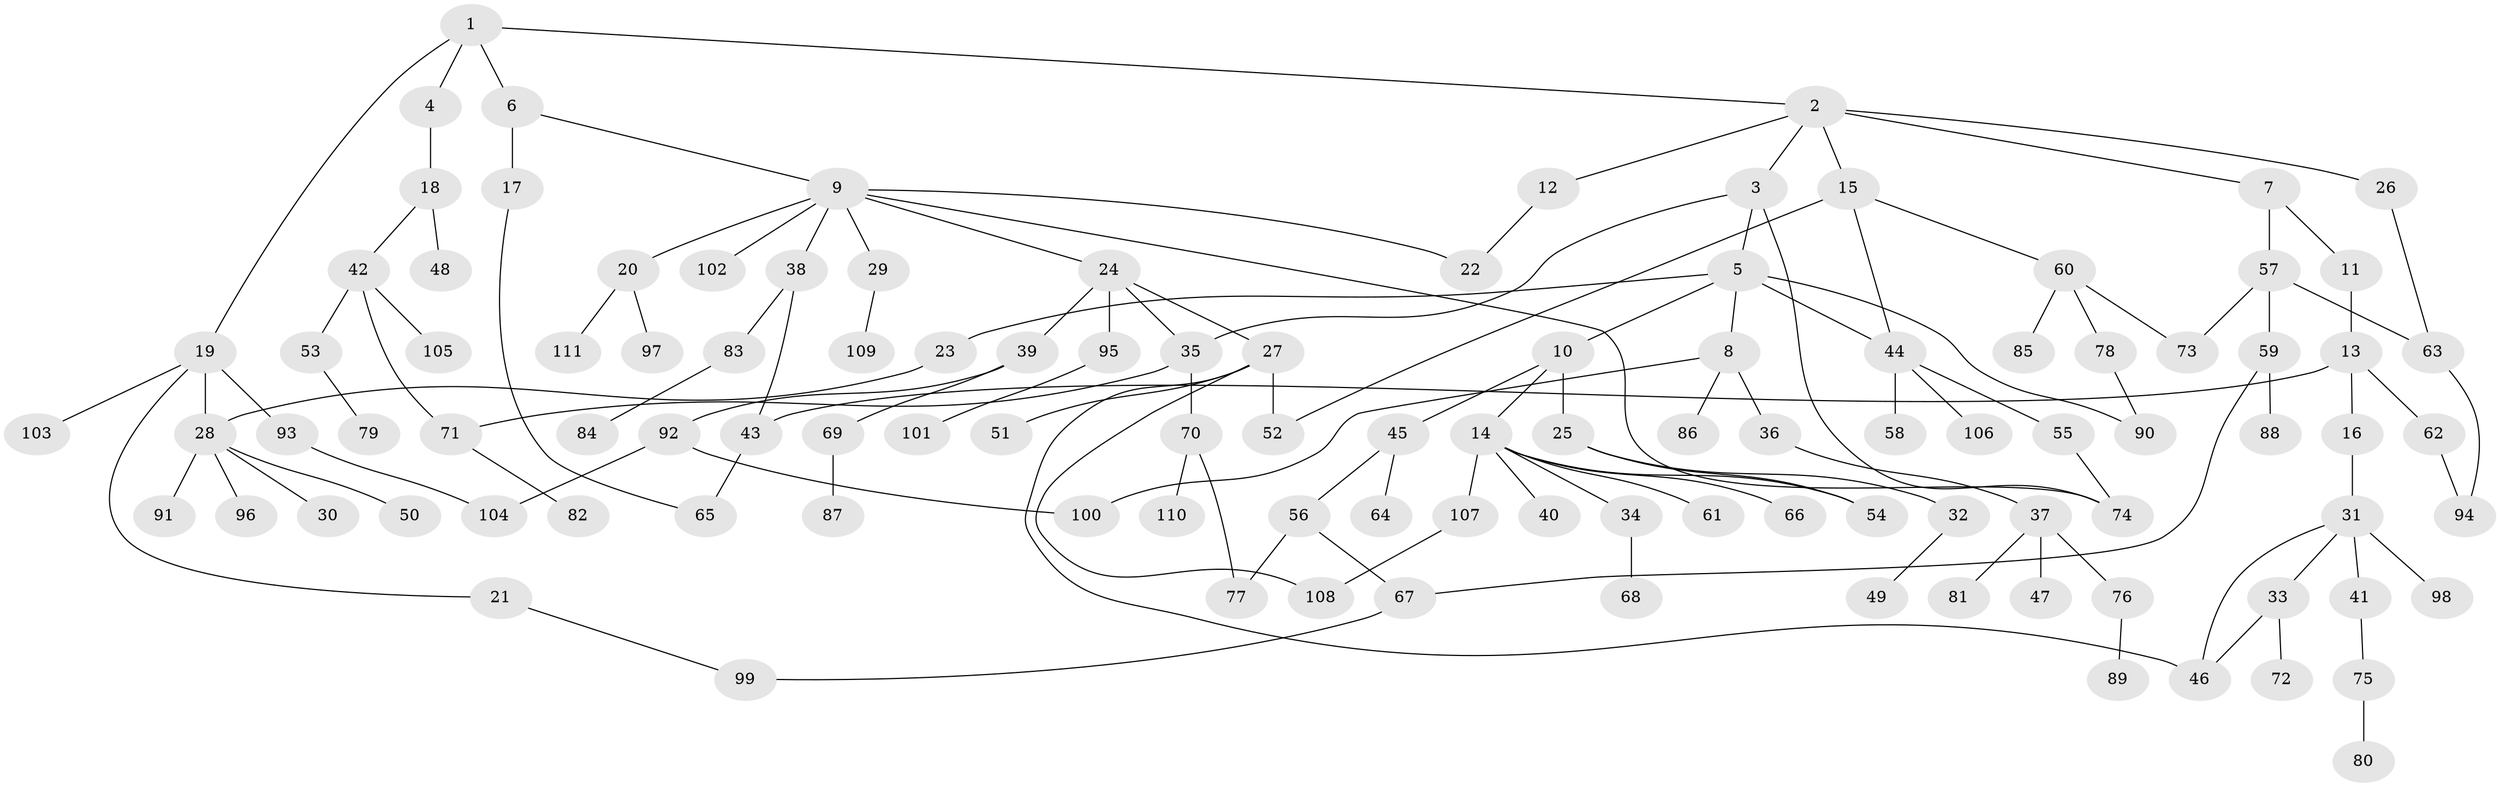 // Generated by graph-tools (version 1.1) at 2025/49/03/09/25 03:49:18]
// undirected, 111 vertices, 133 edges
graph export_dot {
graph [start="1"]
  node [color=gray90,style=filled];
  1;
  2;
  3;
  4;
  5;
  6;
  7;
  8;
  9;
  10;
  11;
  12;
  13;
  14;
  15;
  16;
  17;
  18;
  19;
  20;
  21;
  22;
  23;
  24;
  25;
  26;
  27;
  28;
  29;
  30;
  31;
  32;
  33;
  34;
  35;
  36;
  37;
  38;
  39;
  40;
  41;
  42;
  43;
  44;
  45;
  46;
  47;
  48;
  49;
  50;
  51;
  52;
  53;
  54;
  55;
  56;
  57;
  58;
  59;
  60;
  61;
  62;
  63;
  64;
  65;
  66;
  67;
  68;
  69;
  70;
  71;
  72;
  73;
  74;
  75;
  76;
  77;
  78;
  79;
  80;
  81;
  82;
  83;
  84;
  85;
  86;
  87;
  88;
  89;
  90;
  91;
  92;
  93;
  94;
  95;
  96;
  97;
  98;
  99;
  100;
  101;
  102;
  103;
  104;
  105;
  106;
  107;
  108;
  109;
  110;
  111;
  1 -- 2;
  1 -- 4;
  1 -- 6;
  1 -- 19;
  2 -- 3;
  2 -- 7;
  2 -- 12;
  2 -- 15;
  2 -- 26;
  3 -- 5;
  3 -- 35;
  3 -- 74;
  4 -- 18;
  5 -- 8;
  5 -- 10;
  5 -- 23;
  5 -- 90;
  5 -- 44;
  6 -- 9;
  6 -- 17;
  7 -- 11;
  7 -- 57;
  8 -- 36;
  8 -- 86;
  8 -- 100;
  9 -- 20;
  9 -- 24;
  9 -- 29;
  9 -- 38;
  9 -- 74;
  9 -- 102;
  9 -- 22;
  10 -- 14;
  10 -- 25;
  10 -- 45;
  11 -- 13;
  12 -- 22;
  13 -- 16;
  13 -- 43;
  13 -- 62;
  14 -- 34;
  14 -- 40;
  14 -- 61;
  14 -- 66;
  14 -- 107;
  14 -- 54;
  15 -- 44;
  15 -- 60;
  15 -- 52;
  16 -- 31;
  17 -- 65;
  18 -- 42;
  18 -- 48;
  19 -- 21;
  19 -- 93;
  19 -- 103;
  19 -- 28;
  20 -- 97;
  20 -- 111;
  21 -- 99;
  23 -- 28;
  24 -- 27;
  24 -- 39;
  24 -- 95;
  24 -- 35;
  25 -- 32;
  25 -- 54;
  26 -- 63;
  27 -- 51;
  27 -- 52;
  27 -- 108;
  27 -- 46;
  28 -- 30;
  28 -- 50;
  28 -- 91;
  28 -- 96;
  29 -- 109;
  31 -- 33;
  31 -- 41;
  31 -- 46;
  31 -- 98;
  32 -- 49;
  33 -- 72;
  33 -- 46;
  34 -- 68;
  35 -- 70;
  35 -- 71;
  36 -- 37;
  37 -- 47;
  37 -- 76;
  37 -- 81;
  38 -- 83;
  38 -- 43;
  39 -- 69;
  39 -- 92;
  41 -- 75;
  42 -- 53;
  42 -- 105;
  42 -- 71;
  43 -- 65;
  44 -- 55;
  44 -- 58;
  44 -- 106;
  45 -- 56;
  45 -- 64;
  53 -- 79;
  55 -- 74;
  56 -- 67;
  56 -- 77;
  57 -- 59;
  57 -- 63;
  57 -- 73;
  59 -- 88;
  59 -- 67;
  60 -- 73;
  60 -- 78;
  60 -- 85;
  62 -- 94;
  63 -- 94;
  67 -- 99;
  69 -- 87;
  70 -- 77;
  70 -- 110;
  71 -- 82;
  75 -- 80;
  76 -- 89;
  78 -- 90;
  83 -- 84;
  92 -- 104;
  92 -- 100;
  93 -- 104;
  95 -- 101;
  107 -- 108;
}
